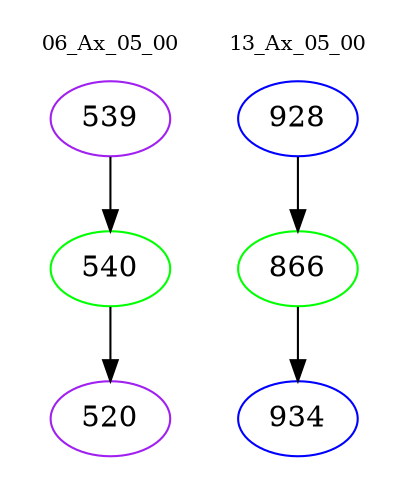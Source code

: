 digraph{
subgraph cluster_0 {
color = white
label = "06_Ax_05_00";
fontsize=10;
T0_539 [label="539", color="purple"]
T0_539 -> T0_540 [color="black"]
T0_540 [label="540", color="green"]
T0_540 -> T0_520 [color="black"]
T0_520 [label="520", color="purple"]
}
subgraph cluster_1 {
color = white
label = "13_Ax_05_00";
fontsize=10;
T1_928 [label="928", color="blue"]
T1_928 -> T1_866 [color="black"]
T1_866 [label="866", color="green"]
T1_866 -> T1_934 [color="black"]
T1_934 [label="934", color="blue"]
}
}
